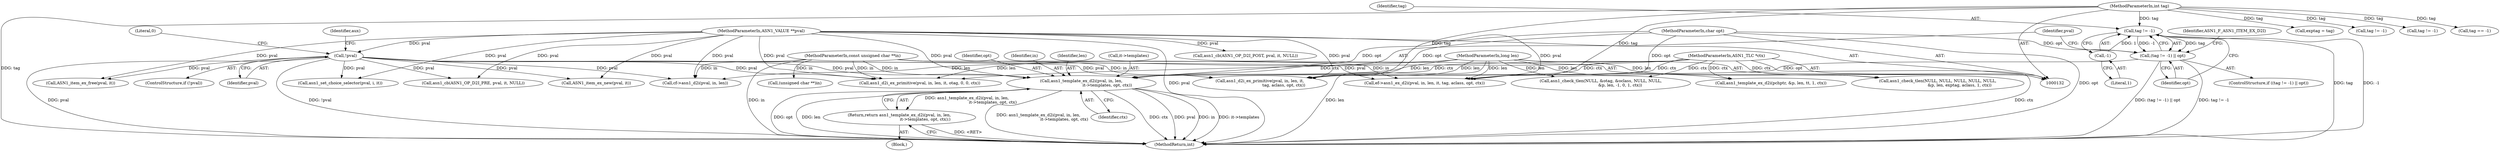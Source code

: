 digraph "0_openssl_b717b083073b6cacc0a5e2397b661678aff7ae7f@pointer" {
"1000227" [label="(Call,asn1_template_ex_d2i(pval, in, len,\n                                        it->templates, opt, ctx))"];
"1000184" [label="(Call,!pval)"];
"1000133" [label="(MethodParameterIn,ASN1_VALUE **pval)"];
"1000134" [label="(MethodParameterIn,const unsigned char **in)"];
"1000135" [label="(MethodParameterIn,long len)"];
"1000215" [label="(Call,(tag != -1) || opt)"];
"1000216" [label="(Call,tag != -1)"];
"1000137" [label="(MethodParameterIn,int tag)"];
"1000218" [label="(Call,-1)"];
"1000139" [label="(MethodParameterIn,char opt)"];
"1000140" [label="(MethodParameterIn,ASN1_TLC *ctx)"];
"1000226" [label="(Return,return asn1_template_ex_d2i(pval, in, len,\n                                        it->templates, opt, ctx);)"];
"1000361" [label="(Call,exptag = tag)"];
"1000226" [label="(Return,return asn1_template_ex_d2i(pval, in, len,\n                                        it->templates, opt, ctx);)"];
"1000519" [label="(Call,ASN1_item_ex_free(pval, it))"];
"1000184" [label="(Call,!pval)"];
"1000529" [label="(Call,asn1_set_choice_selector(pval, i, it))"];
"1000220" [label="(Identifier,opt)"];
"1000219" [label="(Literal,1)"];
"1000461" [label="(Call,asn1_cb(ASN1_OP_D2I_PRE, pval, it, NULL))"];
"1000235" [label="(Identifier,ctx)"];
"1000223" [label="(Identifier,ASN1_F_ASN1_ITEM_EX_D2I)"];
"1000237" [label="(Call,asn1_d2i_ex_primitive(pval, in, len, it,\n                                     tag, aclass, opt, ctx))"];
"1000435" [label="(Call,cf->asn1_d2i(pval, in, len))"];
"1000873" [label="(MethodReturn,int)"];
"1000311" [label="(Call,asn1_d2i_ex_primitive(pval, in, len, it, otag, 0, 0, ctx))"];
"1000133" [label="(MethodParameterIn,ASN1_VALUE **pval)"];
"1000440" [label="(Call,tag != -1)"];
"1000396" [label="(Call,tag != -1)"];
"1000213" [label="(Block,)"];
"1000135" [label="(MethodParameterIn,long len)"];
"1000230" [label="(Identifier,len)"];
"1000190" [label="(Identifier,aux)"];
"1000254" [label="(Call,asn1_check_tlen(NULL, &otag, &oclass, NULL, NULL,\n                              &p, len, -1, 0, 1, ctx))"];
"1000541" [label="(Call,asn1_cb(ASN1_OP_D2I_POST, pval, it, NULL))"];
"1000137" [label="(MethodParameterIn,int tag)"];
"1000483" [label="(Call,asn1_template_ex_d2i(pchptr, &p, len, tt, 1, ctx))"];
"1000187" [label="(Literal,0)"];
"1000227" [label="(Call,asn1_template_ex_d2i(pval, in, len,\n                                        it->templates, opt, ctx))"];
"1000216" [label="(Call,tag != -1)"];
"1000366" [label="(Call,asn1_check_tlen(NULL, NULL, NULL, NULL, NULL,\n                                  &p, len, exptag, aclass, 1, ctx))"];
"1000231" [label="(Call,it->templates)"];
"1000217" [label="(Identifier,tag)"];
"1000183" [label="(ControlStructure,if (!pval))"];
"1000228" [label="(Identifier,pval)"];
"1000218" [label="(Call,-1)"];
"1000185" [label="(Identifier,pval)"];
"1000214" [label="(ControlStructure,if ((tag != -1) || opt))"];
"1000404" [label="(Call,(unsigned char **)in)"];
"1000134" [label="(MethodParameterIn,const unsigned char **in)"];
"1000234" [label="(Identifier,opt)"];
"1000351" [label="(Call,tag == -1)"];
"1000139" [label="(MethodParameterIn,char opt)"];
"1000473" [label="(Call,ASN1_item_ex_new(pval, it))"];
"1000215" [label="(Call,(tag != -1) || opt)"];
"1000229" [label="(Identifier,in)"];
"1000140" [label="(MethodParameterIn,ASN1_TLC *ctx)"];
"1000327" [label="(Call,ef->asn1_ex_d2i(pval, in, len, it, tag, aclass, opt, ctx))"];
"1000227" -> "1000226"  [label="AST: "];
"1000227" -> "1000235"  [label="CFG: "];
"1000228" -> "1000227"  [label="AST: "];
"1000229" -> "1000227"  [label="AST: "];
"1000230" -> "1000227"  [label="AST: "];
"1000231" -> "1000227"  [label="AST: "];
"1000234" -> "1000227"  [label="AST: "];
"1000235" -> "1000227"  [label="AST: "];
"1000226" -> "1000227"  [label="CFG: "];
"1000227" -> "1000873"  [label="DDG: asn1_template_ex_d2i(pval, in, len,\n                                        it->templates, opt, ctx)"];
"1000227" -> "1000873"  [label="DDG: ctx"];
"1000227" -> "1000873"  [label="DDG: pval"];
"1000227" -> "1000873"  [label="DDG: in"];
"1000227" -> "1000873"  [label="DDG: it->templates"];
"1000227" -> "1000873"  [label="DDG: opt"];
"1000227" -> "1000873"  [label="DDG: len"];
"1000227" -> "1000226"  [label="DDG: asn1_template_ex_d2i(pval, in, len,\n                                        it->templates, opt, ctx)"];
"1000184" -> "1000227"  [label="DDG: pval"];
"1000133" -> "1000227"  [label="DDG: pval"];
"1000134" -> "1000227"  [label="DDG: in"];
"1000135" -> "1000227"  [label="DDG: len"];
"1000215" -> "1000227"  [label="DDG: opt"];
"1000139" -> "1000227"  [label="DDG: opt"];
"1000140" -> "1000227"  [label="DDG: ctx"];
"1000184" -> "1000183"  [label="AST: "];
"1000184" -> "1000185"  [label="CFG: "];
"1000185" -> "1000184"  [label="AST: "];
"1000187" -> "1000184"  [label="CFG: "];
"1000190" -> "1000184"  [label="CFG: "];
"1000184" -> "1000873"  [label="DDG: pval"];
"1000184" -> "1000873"  [label="DDG: !pval"];
"1000133" -> "1000184"  [label="DDG: pval"];
"1000184" -> "1000237"  [label="DDG: pval"];
"1000184" -> "1000311"  [label="DDG: pval"];
"1000184" -> "1000327"  [label="DDG: pval"];
"1000184" -> "1000435"  [label="DDG: pval"];
"1000184" -> "1000461"  [label="DDG: pval"];
"1000184" -> "1000473"  [label="DDG: pval"];
"1000184" -> "1000519"  [label="DDG: pval"];
"1000184" -> "1000529"  [label="DDG: pval"];
"1000133" -> "1000132"  [label="AST: "];
"1000133" -> "1000873"  [label="DDG: pval"];
"1000133" -> "1000237"  [label="DDG: pval"];
"1000133" -> "1000311"  [label="DDG: pval"];
"1000133" -> "1000327"  [label="DDG: pval"];
"1000133" -> "1000435"  [label="DDG: pval"];
"1000133" -> "1000461"  [label="DDG: pval"];
"1000133" -> "1000473"  [label="DDG: pval"];
"1000133" -> "1000519"  [label="DDG: pval"];
"1000133" -> "1000529"  [label="DDG: pval"];
"1000133" -> "1000541"  [label="DDG: pval"];
"1000134" -> "1000132"  [label="AST: "];
"1000134" -> "1000873"  [label="DDG: in"];
"1000134" -> "1000237"  [label="DDG: in"];
"1000134" -> "1000311"  [label="DDG: in"];
"1000134" -> "1000327"  [label="DDG: in"];
"1000134" -> "1000404"  [label="DDG: in"];
"1000134" -> "1000435"  [label="DDG: in"];
"1000135" -> "1000132"  [label="AST: "];
"1000135" -> "1000873"  [label="DDG: len"];
"1000135" -> "1000237"  [label="DDG: len"];
"1000135" -> "1000254"  [label="DDG: len"];
"1000135" -> "1000311"  [label="DDG: len"];
"1000135" -> "1000327"  [label="DDG: len"];
"1000135" -> "1000366"  [label="DDG: len"];
"1000135" -> "1000435"  [label="DDG: len"];
"1000135" -> "1000483"  [label="DDG: len"];
"1000215" -> "1000214"  [label="AST: "];
"1000215" -> "1000216"  [label="CFG: "];
"1000215" -> "1000220"  [label="CFG: "];
"1000216" -> "1000215"  [label="AST: "];
"1000220" -> "1000215"  [label="AST: "];
"1000223" -> "1000215"  [label="CFG: "];
"1000228" -> "1000215"  [label="CFG: "];
"1000215" -> "1000873"  [label="DDG: tag != -1"];
"1000215" -> "1000873"  [label="DDG: (tag != -1) || opt"];
"1000216" -> "1000215"  [label="DDG: tag"];
"1000216" -> "1000215"  [label="DDG: -1"];
"1000139" -> "1000215"  [label="DDG: opt"];
"1000216" -> "1000218"  [label="CFG: "];
"1000217" -> "1000216"  [label="AST: "];
"1000218" -> "1000216"  [label="AST: "];
"1000220" -> "1000216"  [label="CFG: "];
"1000216" -> "1000873"  [label="DDG: tag"];
"1000216" -> "1000873"  [label="DDG: -1"];
"1000137" -> "1000216"  [label="DDG: tag"];
"1000218" -> "1000216"  [label="DDG: 1"];
"1000137" -> "1000132"  [label="AST: "];
"1000137" -> "1000873"  [label="DDG: tag"];
"1000137" -> "1000237"  [label="DDG: tag"];
"1000137" -> "1000327"  [label="DDG: tag"];
"1000137" -> "1000351"  [label="DDG: tag"];
"1000137" -> "1000361"  [label="DDG: tag"];
"1000137" -> "1000396"  [label="DDG: tag"];
"1000137" -> "1000440"  [label="DDG: tag"];
"1000218" -> "1000219"  [label="CFG: "];
"1000219" -> "1000218"  [label="AST: "];
"1000139" -> "1000132"  [label="AST: "];
"1000139" -> "1000873"  [label="DDG: opt"];
"1000139" -> "1000237"  [label="DDG: opt"];
"1000139" -> "1000327"  [label="DDG: opt"];
"1000140" -> "1000132"  [label="AST: "];
"1000140" -> "1000873"  [label="DDG: ctx"];
"1000140" -> "1000237"  [label="DDG: ctx"];
"1000140" -> "1000254"  [label="DDG: ctx"];
"1000140" -> "1000311"  [label="DDG: ctx"];
"1000140" -> "1000327"  [label="DDG: ctx"];
"1000140" -> "1000366"  [label="DDG: ctx"];
"1000140" -> "1000483"  [label="DDG: ctx"];
"1000226" -> "1000213"  [label="AST: "];
"1000873" -> "1000226"  [label="CFG: "];
"1000226" -> "1000873"  [label="DDG: <RET>"];
}
